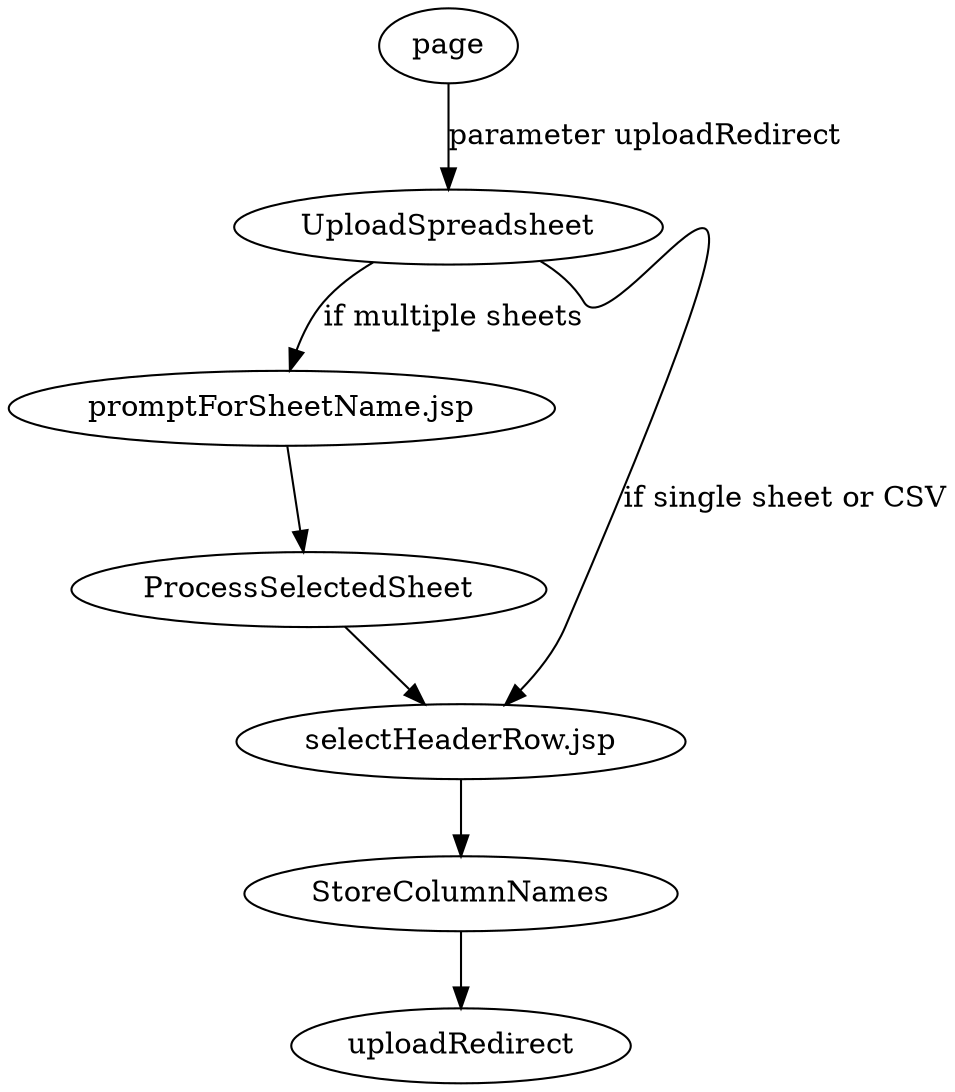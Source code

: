 digraph UploadSpreadsheet {

page -> UploadSpreadsheet [label="parameter uploadRedirect"];

UploadSpreadsheet -> "promptForSheetName.jsp" [label="if multiple sheets"];

UploadSpreadsheet -> "selectHeaderRow.jsp" [label="if single sheet or CSV"];

"promptForSheetName.jsp" -> ProcessSelectedSheet;

ProcessSelectedSheet -> "selectHeaderRow.jsp";

"selectHeaderRow.jsp" -> StoreColumnNames;

StoreColumnNames -> uploadRedirect;

}
